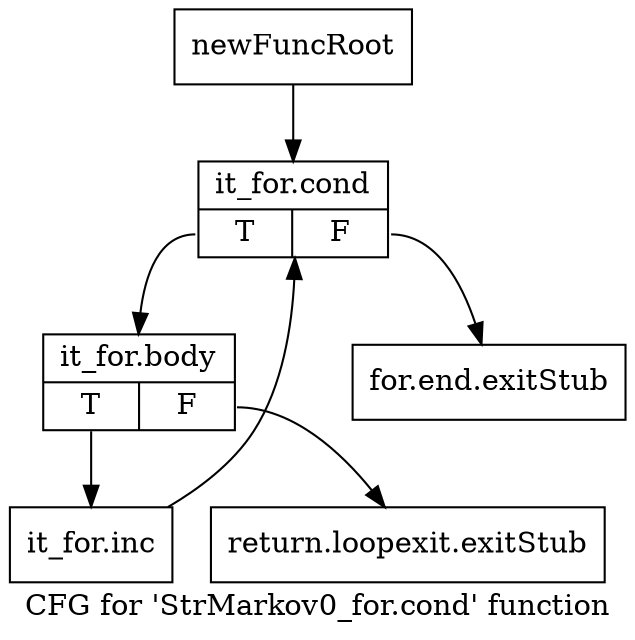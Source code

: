 digraph "CFG for 'StrMarkov0_for.cond' function" {
	label="CFG for 'StrMarkov0_for.cond' function";

	Node0x341cb70 [shape=record,label="{newFuncRoot}"];
	Node0x341cb70 -> Node0x341cc60;
	Node0x341cbc0 [shape=record,label="{for.end.exitStub}"];
	Node0x341cc10 [shape=record,label="{return.loopexit.exitStub}"];
	Node0x341cc60 [shape=record,label="{it_for.cond|{<s0>T|<s1>F}}"];
	Node0x341cc60:s0 -> Node0x341ccb0;
	Node0x341cc60:s1 -> Node0x341cbc0;
	Node0x341ccb0 [shape=record,label="{it_for.body|{<s0>T|<s1>F}}"];
	Node0x341ccb0:s0 -> Node0x341cd00;
	Node0x341ccb0:s1 -> Node0x341cc10;
	Node0x341cd00 [shape=record,label="{it_for.inc}"];
	Node0x341cd00 -> Node0x341cc60;
}
